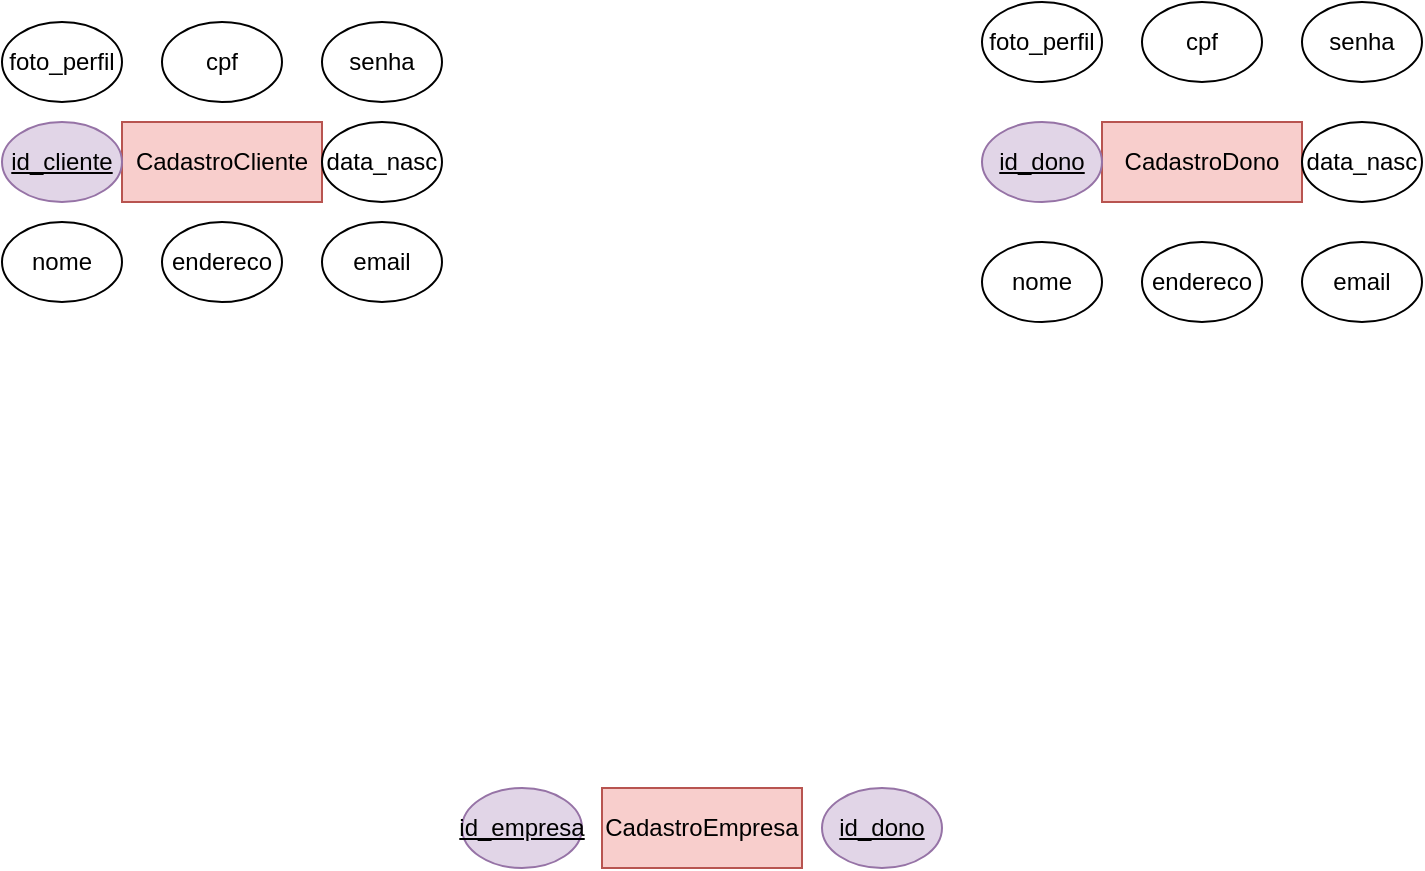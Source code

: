 <mxfile version="15.5.9" type="github">
  <diagram id="ZxPDDsvNtz_uIJZCt8pO" name="Page-1">
    <mxGraphModel dx="782" dy="436" grid="1" gridSize="10" guides="1" tooltips="1" connect="1" arrows="1" fold="1" page="1" pageScale="1" pageWidth="10000" pageHeight="10000" math="0" shadow="0">
      <root>
        <mxCell id="0" />
        <mxCell id="1" parent="0" />
        <mxCell id="02b5Ndpt0IL6jJdlj1nD-1" value="CadastroCliente" style="whiteSpace=wrap;html=1;align=center;fillColor=#f8cecc;strokeColor=#b85450;" vertex="1" parent="1">
          <mxGeometry x="100" y="100" width="100" height="40" as="geometry" />
        </mxCell>
        <mxCell id="02b5Ndpt0IL6jJdlj1nD-2" value="CadastroEmpresa" style="whiteSpace=wrap;html=1;align=center;fillColor=#f8cecc;strokeColor=#b85450;" vertex="1" parent="1">
          <mxGeometry x="340" y="433" width="100" height="40" as="geometry" />
        </mxCell>
        <mxCell id="02b5Ndpt0IL6jJdlj1nD-3" value="CadastroDono" style="whiteSpace=wrap;html=1;align=center;fillColor=#f8cecc;strokeColor=#b85450;" vertex="1" parent="1">
          <mxGeometry x="590" y="100" width="100" height="40" as="geometry" />
        </mxCell>
        <mxCell id="02b5Ndpt0IL6jJdlj1nD-6" value="id_cliente" style="ellipse;whiteSpace=wrap;html=1;align=center;fontStyle=4;fillColor=#e1d5e7;strokeColor=#9673a6;" vertex="1" parent="1">
          <mxGeometry x="40" y="100" width="60" height="40" as="geometry" />
        </mxCell>
        <mxCell id="02b5Ndpt0IL6jJdlj1nD-8" value="id_empresa" style="ellipse;whiteSpace=wrap;html=1;align=center;fontStyle=4;fillColor=#e1d5e7;strokeColor=#9673a6;" vertex="1" parent="1">
          <mxGeometry x="270" y="433" width="60" height="40" as="geometry" />
        </mxCell>
        <mxCell id="02b5Ndpt0IL6jJdlj1nD-9" value="id_dono" style="ellipse;whiteSpace=wrap;html=1;align=center;fontStyle=4;fillColor=#e1d5e7;strokeColor=#9673a6;" vertex="1" parent="1">
          <mxGeometry x="450" y="433" width="60" height="40" as="geometry" />
        </mxCell>
        <mxCell id="02b5Ndpt0IL6jJdlj1nD-10" value="id_dono" style="ellipse;whiteSpace=wrap;html=1;align=center;fontStyle=4;fillColor=#e1d5e7;strokeColor=#9673a6;" vertex="1" parent="1">
          <mxGeometry x="530" y="100" width="60" height="40" as="geometry" />
        </mxCell>
        <mxCell id="02b5Ndpt0IL6jJdlj1nD-11" value="nome" style="ellipse;whiteSpace=wrap;html=1;align=center;" vertex="1" parent="1">
          <mxGeometry x="40" y="150" width="60" height="40" as="geometry" />
        </mxCell>
        <mxCell id="02b5Ndpt0IL6jJdlj1nD-12" value="endereco" style="ellipse;whiteSpace=wrap;html=1;align=center;" vertex="1" parent="1">
          <mxGeometry x="120" y="150" width="60" height="40" as="geometry" />
        </mxCell>
        <mxCell id="02b5Ndpt0IL6jJdlj1nD-13" value="email" style="ellipse;whiteSpace=wrap;html=1;align=center;" vertex="1" parent="1">
          <mxGeometry x="200" y="150" width="60" height="40" as="geometry" />
        </mxCell>
        <mxCell id="02b5Ndpt0IL6jJdlj1nD-14" value="data_nasc" style="ellipse;whiteSpace=wrap;html=1;align=center;" vertex="1" parent="1">
          <mxGeometry x="200" y="100" width="60" height="40" as="geometry" />
        </mxCell>
        <mxCell id="02b5Ndpt0IL6jJdlj1nD-15" value="senha" style="ellipse;whiteSpace=wrap;html=1;align=center;" vertex="1" parent="1">
          <mxGeometry x="200" y="50" width="60" height="40" as="geometry" />
        </mxCell>
        <mxCell id="02b5Ndpt0IL6jJdlj1nD-16" value="cpf" style="ellipse;whiteSpace=wrap;html=1;align=center;" vertex="1" parent="1">
          <mxGeometry x="120" y="50" width="60" height="40" as="geometry" />
        </mxCell>
        <mxCell id="02b5Ndpt0IL6jJdlj1nD-17" value="foto_perfil" style="ellipse;whiteSpace=wrap;html=1;align=center;" vertex="1" parent="1">
          <mxGeometry x="40" y="50" width="60" height="40" as="geometry" />
        </mxCell>
        <mxCell id="02b5Ndpt0IL6jJdlj1nD-18" value="nome" style="ellipse;whiteSpace=wrap;html=1;align=center;" vertex="1" parent="1">
          <mxGeometry x="530" y="160" width="60" height="40" as="geometry" />
        </mxCell>
        <mxCell id="02b5Ndpt0IL6jJdlj1nD-19" value="foto_perfil" style="ellipse;whiteSpace=wrap;html=1;align=center;" vertex="1" parent="1">
          <mxGeometry x="530" y="40" width="60" height="40" as="geometry" />
        </mxCell>
        <mxCell id="02b5Ndpt0IL6jJdlj1nD-20" value="cpf" style="ellipse;whiteSpace=wrap;html=1;align=center;" vertex="1" parent="1">
          <mxGeometry x="610" y="40" width="60" height="40" as="geometry" />
        </mxCell>
        <mxCell id="02b5Ndpt0IL6jJdlj1nD-21" value="endereco" style="ellipse;whiteSpace=wrap;html=1;align=center;" vertex="1" parent="1">
          <mxGeometry x="610" y="160" width="60" height="40" as="geometry" />
        </mxCell>
        <mxCell id="02b5Ndpt0IL6jJdlj1nD-22" value="senha" style="ellipse;whiteSpace=wrap;html=1;align=center;" vertex="1" parent="1">
          <mxGeometry x="690" y="40" width="60" height="40" as="geometry" />
        </mxCell>
        <mxCell id="02b5Ndpt0IL6jJdlj1nD-23" value="email" style="ellipse;whiteSpace=wrap;html=1;align=center;" vertex="1" parent="1">
          <mxGeometry x="690" y="160" width="60" height="40" as="geometry" />
        </mxCell>
        <mxCell id="02b5Ndpt0IL6jJdlj1nD-24" value="data_nasc" style="ellipse;whiteSpace=wrap;html=1;align=center;" vertex="1" parent="1">
          <mxGeometry x="690" y="100" width="60" height="40" as="geometry" />
        </mxCell>
      </root>
    </mxGraphModel>
  </diagram>
</mxfile>
